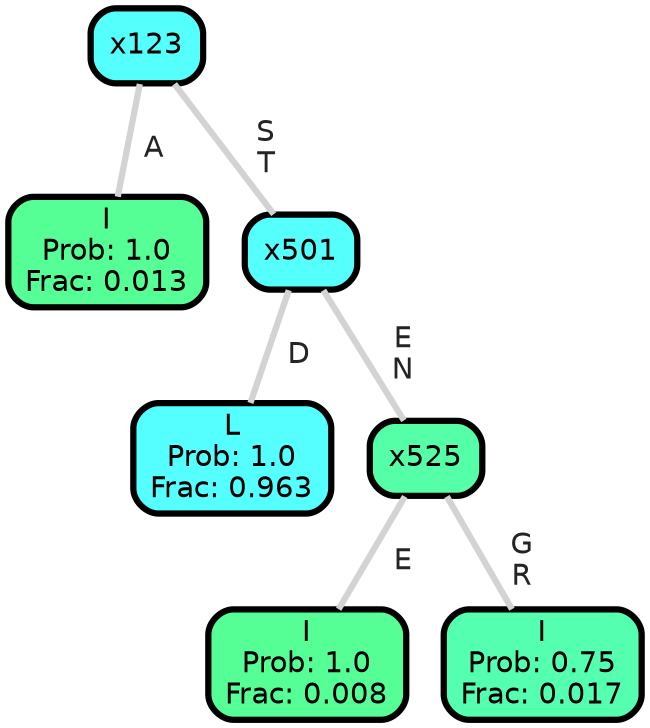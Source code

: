 graph Tree {
node [shape=box, style="filled, rounded",color="black",penwidth="3",fontcolor="black",                 fontname=helvetica] ;
graph [ranksep="0 equally", splines=straight,                 bgcolor=transparent, dpi=200] ;
edge [fontname=helvetica, fontweight=bold,fontcolor=grey14,color=lightgray] ;
0 [label="I
Prob: 1.0
Frac: 0.013", fillcolor="#55ff96"] ;
1 [label="x123", fillcolor="#55fffb"] ;
2 [label="L
Prob: 1.0
Frac: 0.963", fillcolor="#55ffff"] ;
3 [label="x501", fillcolor="#55fffc"] ;
4 [label="I
Prob: 1.0
Frac: 0.008", fillcolor="#55ff96"] ;
5 [label="x525", fillcolor="#55ffa7"] ;
6 [label="I
Prob: 0.75
Frac: 0.017", fillcolor="#55ffb0"] ;
1 -- 0 [label=" A",penwidth=3] ;
1 -- 3 [label=" S\n T",penwidth=3] ;
3 -- 2 [label=" D",penwidth=3] ;
3 -- 5 [label=" E\n N",penwidth=3] ;
5 -- 4 [label=" E",penwidth=3] ;
5 -- 6 [label=" G\n R",penwidth=3] ;
{rank = same;}}